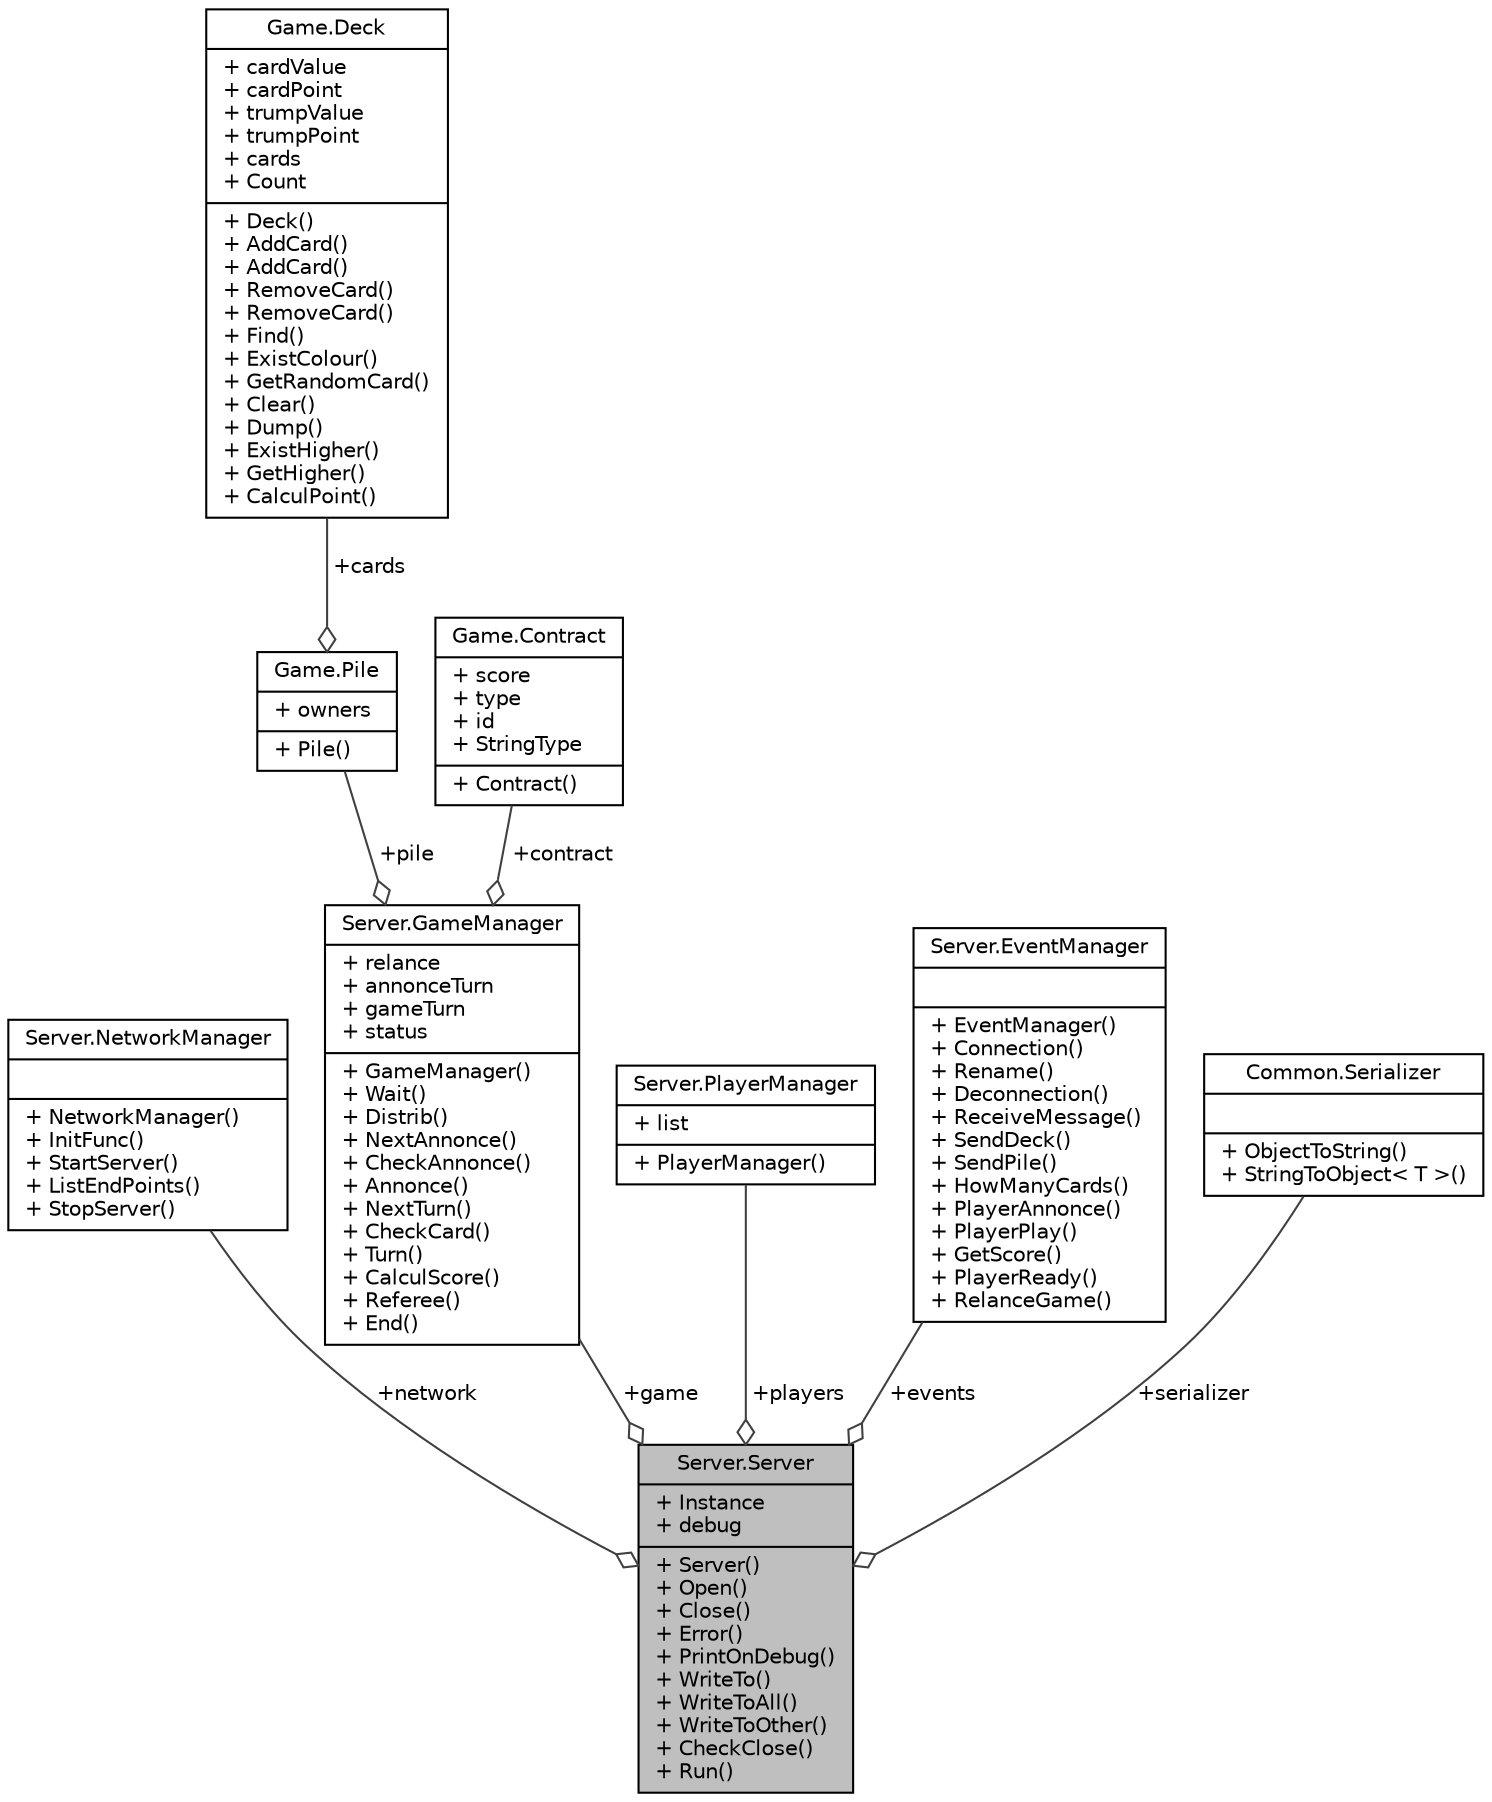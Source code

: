 digraph "Server.Server"
{
  edge [fontname="Helvetica",fontsize="10",labelfontname="Helvetica",labelfontsize="10"];
  node [fontname="Helvetica",fontsize="10",shape=record];
  Node1 [label="{Server.Server\n|+ Instance\l+ debug\l|+ Server()\l+ Open()\l+ Close()\l+ Error()\l+ PrintOnDebug()\l+ WriteTo()\l+ WriteToAll()\l+ WriteToOther()\l+ CheckClose()\l+ Run()\l}",height=0.2,width=0.4,color="black", fillcolor="grey75", style="filled", fontcolor="black"];
  Node2 -> Node1 [color="grey25",fontsize="10",style="solid",label=" +network" ,arrowhead="odiamond",fontname="Helvetica"];
  Node2 [label="{Server.NetworkManager\n||+ NetworkManager()\l+ InitFunc()\l+ StartServer()\l+ ListEndPoints()\l+ StopServer()\l}",height=0.2,width=0.4,color="black", fillcolor="white", style="filled",URL="$class_server_1_1_network_manager.html"];
  Node3 -> Node1 [color="grey25",fontsize="10",style="solid",label=" +game" ,arrowhead="odiamond",fontname="Helvetica"];
  Node3 [label="{Server.GameManager\n|+ relance\l+ annonceTurn\l+ gameTurn\l+ status\l|+ GameManager()\l+ Wait()\l+ Distrib()\l+ NextAnnonce()\l+ CheckAnnonce()\l+ Annonce()\l+ NextTurn()\l+ CheckCard()\l+ Turn()\l+ CalculScore()\l+ Referee()\l+ End()\l}",height=0.2,width=0.4,color="black", fillcolor="white", style="filled",URL="$class_server_1_1_game_manager.html"];
  Node4 -> Node3 [color="grey25",fontsize="10",style="solid",label=" +pile" ,arrowhead="odiamond",fontname="Helvetica"];
  Node4 [label="{Game.Pile\n|+ owners\l|+ Pile()\l}",height=0.2,width=0.4,color="black", fillcolor="white", style="filled",URL="$class_game_1_1_pile.html"];
  Node5 -> Node4 [color="grey25",fontsize="10",style="solid",label=" +cards" ,arrowhead="odiamond",fontname="Helvetica"];
  Node5 [label="{Game.Deck\n|+ cardValue\l+ cardPoint\l+ trumpValue\l+ trumpPoint\l+ cards\l+ Count\l|+ Deck()\l+ AddCard()\l+ AddCard()\l+ RemoveCard()\l+ RemoveCard()\l+ Find()\l+ ExistColour()\l+ GetRandomCard()\l+ Clear()\l+ Dump()\l+ ExistHigher()\l+ GetHigher()\l+ CalculPoint()\l}",height=0.2,width=0.4,color="black", fillcolor="white", style="filled",URL="$class_game_1_1_deck.html"];
  Node6 -> Node3 [color="grey25",fontsize="10",style="solid",label=" +contract" ,arrowhead="odiamond",fontname="Helvetica"];
  Node6 [label="{Game.Contract\n|+ score\l+ type\l+ id\l+ StringType\l|+ Contract()\l}",height=0.2,width=0.4,color="black", fillcolor="white", style="filled",URL="$class_game_1_1_contract.html"];
  Node7 -> Node1 [color="grey25",fontsize="10",style="solid",label=" +players" ,arrowhead="odiamond",fontname="Helvetica"];
  Node7 [label="{Server.PlayerManager\n|+ list\l|+ PlayerManager()\l}",height=0.2,width=0.4,color="black", fillcolor="white", style="filled",URL="$class_server_1_1_player_manager.html"];
  Node8 -> Node1 [color="grey25",fontsize="10",style="solid",label=" +events" ,arrowhead="odiamond",fontname="Helvetica"];
  Node8 [label="{Server.EventManager\n||+ EventManager()\l+ Connection()\l+ Rename()\l+ Deconnection()\l+ ReceiveMessage()\l+ SendDeck()\l+ SendPile()\l+ HowManyCards()\l+ PlayerAnnonce()\l+ PlayerPlay()\l+ GetScore()\l+ PlayerReady()\l+ RelanceGame()\l}",height=0.2,width=0.4,color="black", fillcolor="white", style="filled",URL="$class_server_1_1_event_manager.html"];
  Node9 -> Node1 [color="grey25",fontsize="10",style="solid",label=" +serializer" ,arrowhead="odiamond",fontname="Helvetica"];
  Node9 [label="{Common.Serializer\n||+ ObjectToString()\l+ StringToObject\< T \>()\l}",height=0.2,width=0.4,color="black", fillcolor="white", style="filled",URL="$class_common_1_1_serializer.html"];
}
